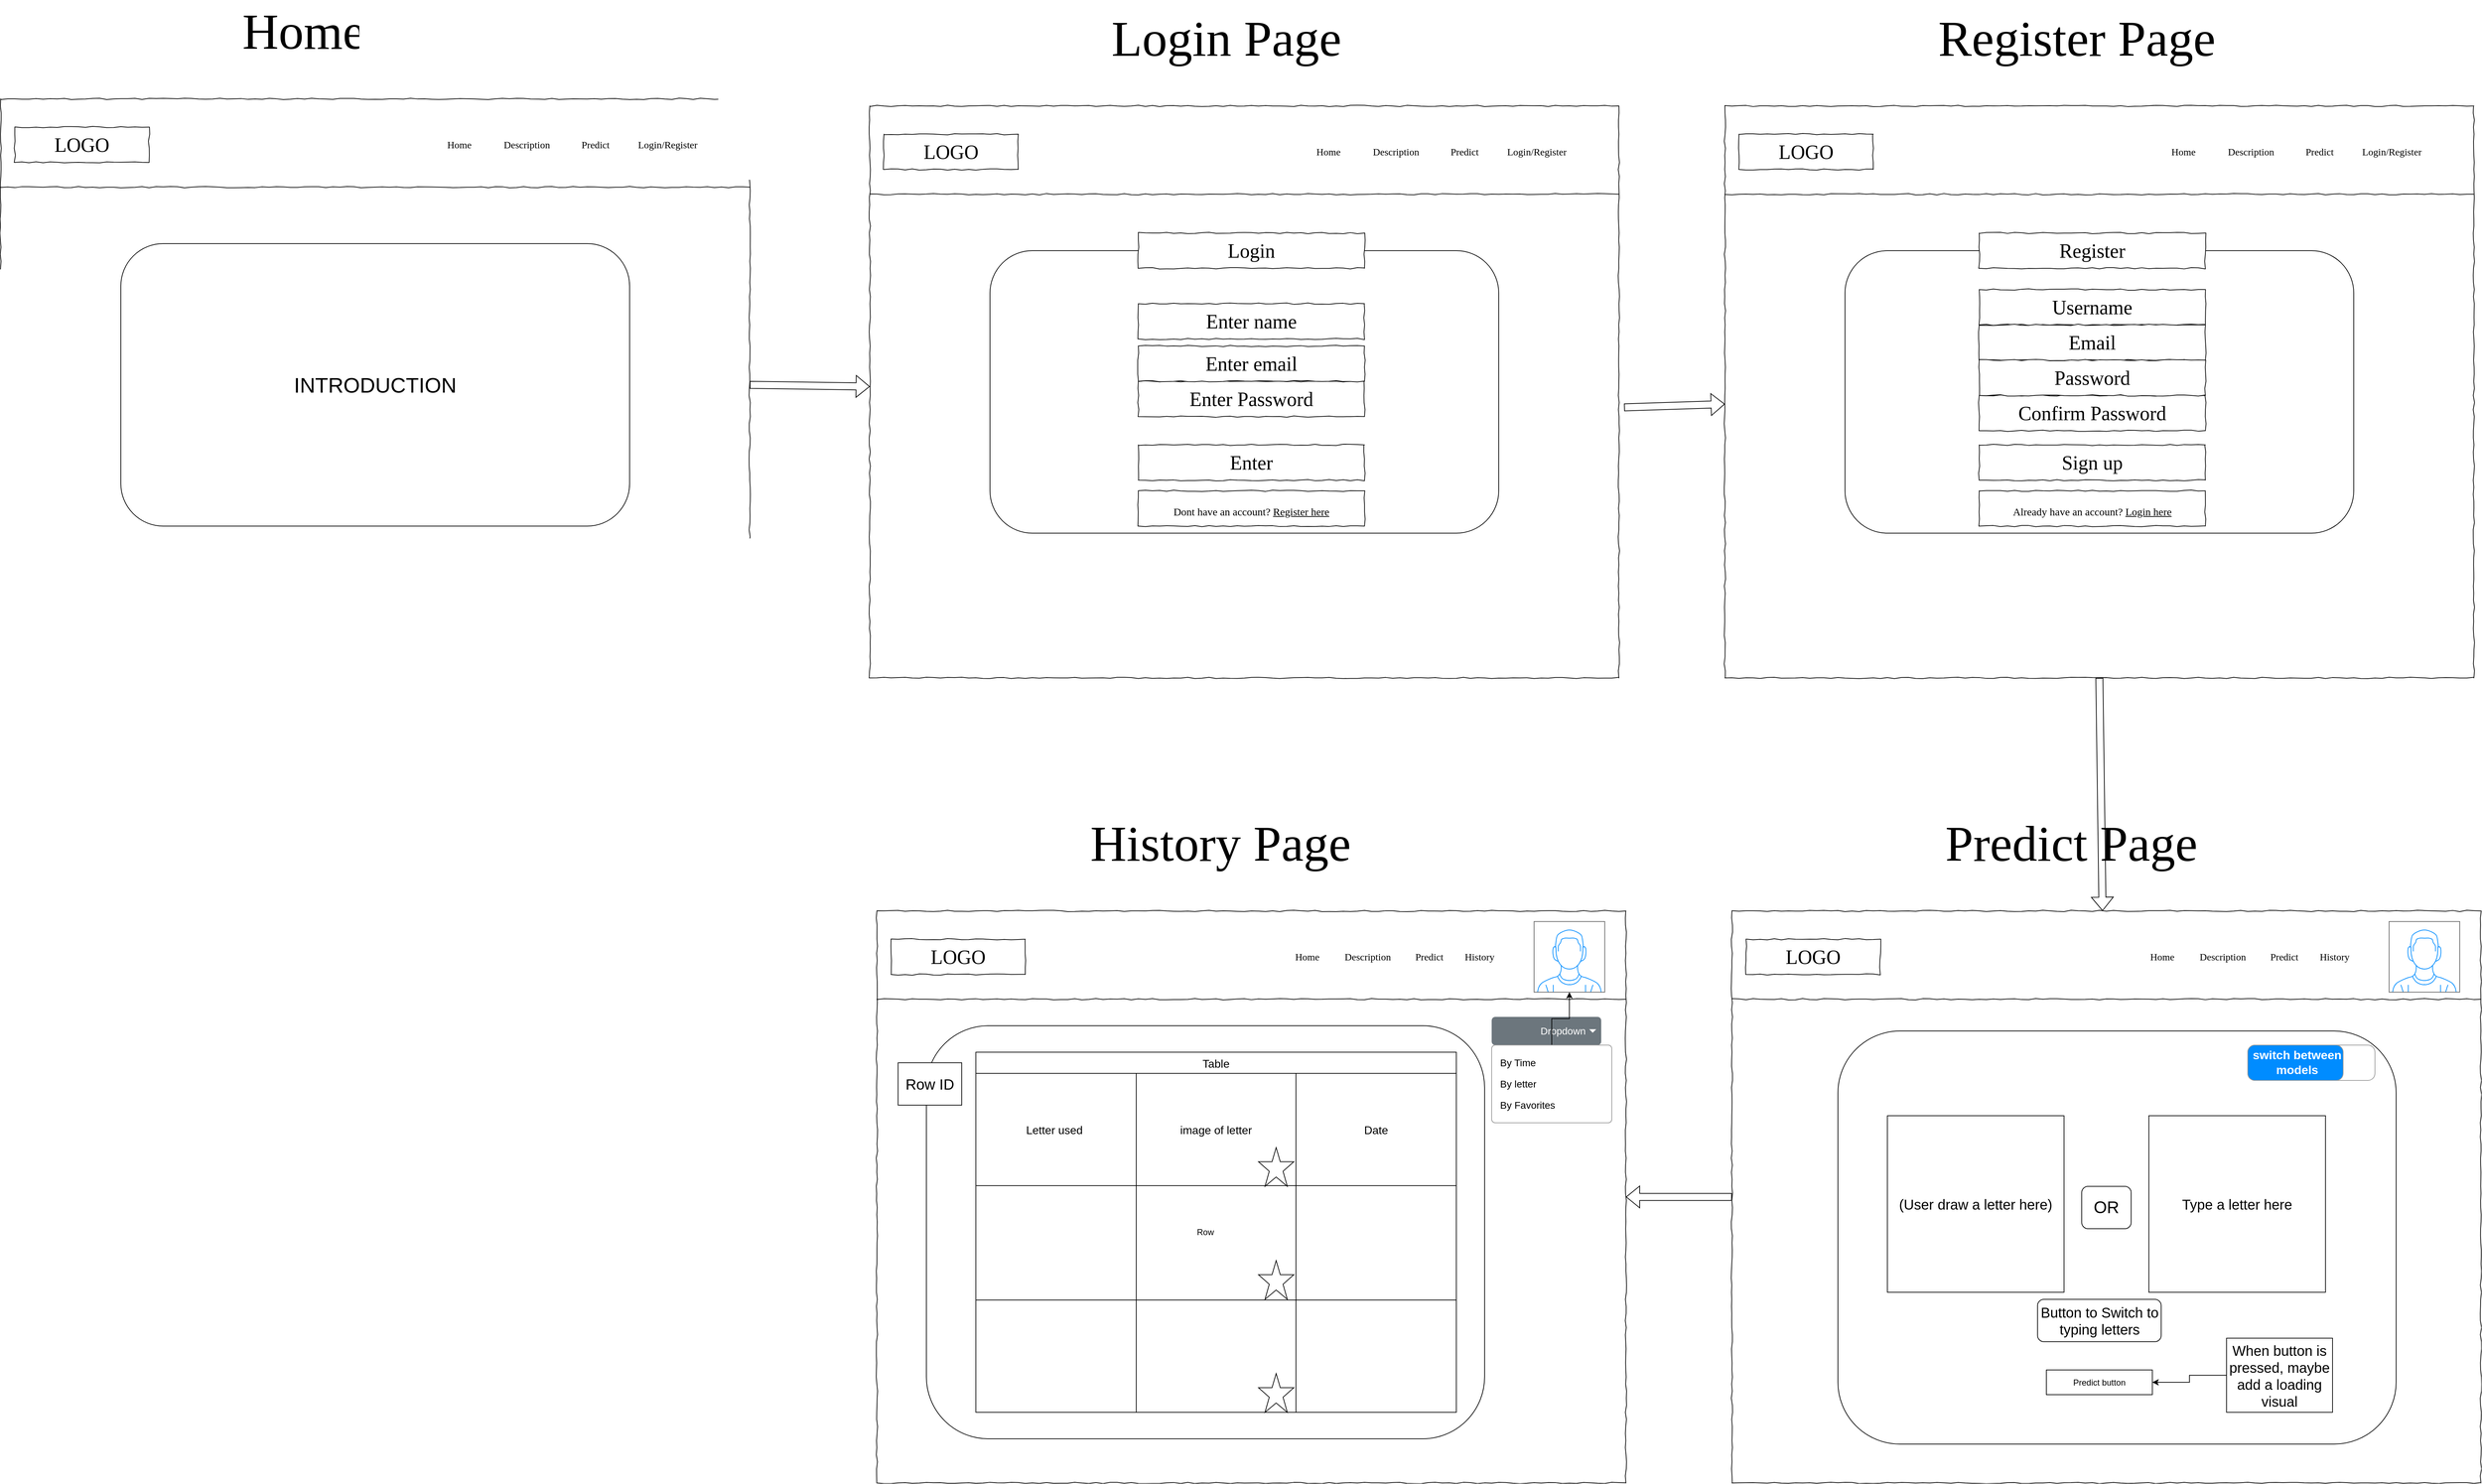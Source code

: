 <mxfile version="25.0.1">
  <diagram name="Page-1" id="03018318-947c-dd8e-b7a3-06fadd420f32">
    <mxGraphModel dx="3816" dy="3082" grid="1" gridSize="10" guides="1" tooltips="1" connect="1" arrows="1" fold="1" page="1" pageScale="1" pageWidth="1100" pageHeight="850" background="none" math="0" shadow="0">
      <root>
        <mxCell id="0" />
        <mxCell id="1" parent="0" />
        <mxCell id="677b7b8949515195-1" value="" style="whiteSpace=wrap;html=1;rounded=0;shadow=0;labelBackgroundColor=none;strokeColor=#000000;strokeWidth=1;fillColor=none;fontFamily=Verdana;fontSize=12;fontColor=#000000;align=center;comic=1;" parent="1" vertex="1">
          <mxGeometry x="20" y="20" width="1060" height="810" as="geometry" />
        </mxCell>
        <mxCell id="677b7b8949515195-2" value="LOGO" style="whiteSpace=wrap;html=1;rounded=0;shadow=0;labelBackgroundColor=none;strokeWidth=1;fontFamily=Verdana;fontSize=28;align=center;comic=1;" parent="1" vertex="1">
          <mxGeometry x="40" y="60" width="190" height="50" as="geometry" />
        </mxCell>
        <mxCell id="677b7b8949515195-9" value="" style="line;strokeWidth=1;html=1;rounded=0;shadow=0;labelBackgroundColor=none;fillColor=none;fontFamily=Verdana;fontSize=14;fontColor=#000000;align=center;comic=1;" parent="1" vertex="1">
          <mxGeometry x="20" y="140" width="1060" height="10" as="geometry" />
        </mxCell>
        <mxCell id="677b7b8949515195-11" value="Home" style="text;html=1;points=[];align=left;verticalAlign=top;spacingTop=-4;fontSize=14;fontFamily=Verdana" parent="1" vertex="1">
          <mxGeometry x="650" y="75" width="60" height="20" as="geometry" />
        </mxCell>
        <mxCell id="iwMQm0nN6DJT6xkvxcOJ-1" value="Login/Register" style="text;html=1;points=[];align=left;verticalAlign=top;spacingTop=-4;fontSize=14;fontFamily=Verdana" vertex="1" parent="1">
          <mxGeometry x="920" y="75" width="110" height="20" as="geometry" />
        </mxCell>
        <mxCell id="iwMQm0nN6DJT6xkvxcOJ-8" value="&lt;font style=&quot;font-size: 71px;&quot;&gt;Home Page&lt;/font&gt;" style="text;html=1;points=[];align=left;verticalAlign=top;spacingTop=-4;fontSize=14;fontFamily=Verdana" vertex="1" parent="1">
          <mxGeometry x="360" y="-120" width="420" height="100" as="geometry" />
        </mxCell>
        <mxCell id="iwMQm0nN6DJT6xkvxcOJ-9" value="Description" style="text;html=1;points=[];align=left;verticalAlign=top;spacingTop=-4;fontSize=14;fontFamily=Verdana" vertex="1" parent="1">
          <mxGeometry x="730" y="75" width="90" height="20" as="geometry" />
        </mxCell>
        <mxCell id="iwMQm0nN6DJT6xkvxcOJ-11" value="&lt;font style=&quot;font-size: 30px;&quot;&gt;INTRODUCTION&lt;/font&gt;" style="rounded=1;whiteSpace=wrap;html=1;" vertex="1" parent="1">
          <mxGeometry x="190" y="225" width="720" height="400" as="geometry" />
        </mxCell>
        <mxCell id="iwMQm0nN6DJT6xkvxcOJ-13" value="" style="whiteSpace=wrap;html=1;rounded=0;shadow=0;labelBackgroundColor=none;strokeColor=#000000;strokeWidth=1;fillColor=none;fontFamily=Verdana;fontSize=12;fontColor=#000000;align=center;comic=1;" vertex="1" parent="1">
          <mxGeometry x="1250" y="30" width="1060" height="810" as="geometry" />
        </mxCell>
        <mxCell id="iwMQm0nN6DJT6xkvxcOJ-14" value="LOGO" style="whiteSpace=wrap;html=1;rounded=0;shadow=0;labelBackgroundColor=none;strokeWidth=1;fontFamily=Verdana;fontSize=28;align=center;comic=1;" vertex="1" parent="1">
          <mxGeometry x="1270" y="70" width="190" height="50" as="geometry" />
        </mxCell>
        <mxCell id="iwMQm0nN6DJT6xkvxcOJ-15" value="" style="line;strokeWidth=1;html=1;rounded=0;shadow=0;labelBackgroundColor=none;fillColor=none;fontFamily=Verdana;fontSize=14;fontColor=#000000;align=center;comic=1;" vertex="1" parent="1">
          <mxGeometry x="1250" y="150" width="1060" height="10" as="geometry" />
        </mxCell>
        <mxCell id="iwMQm0nN6DJT6xkvxcOJ-16" value="Home" style="text;html=1;points=[];align=left;verticalAlign=top;spacingTop=-4;fontSize=14;fontFamily=Verdana" vertex="1" parent="1">
          <mxGeometry x="1880" y="85" width="60" height="20" as="geometry" />
        </mxCell>
        <mxCell id="iwMQm0nN6DJT6xkvxcOJ-17" value="Login/Register" style="text;html=1;points=[];align=left;verticalAlign=top;spacingTop=-4;fontSize=14;fontFamily=Verdana" vertex="1" parent="1">
          <mxGeometry x="2150" y="85" width="110" height="20" as="geometry" />
        </mxCell>
        <mxCell id="iwMQm0nN6DJT6xkvxcOJ-18" value="&lt;font style=&quot;font-size: 71px;&quot;&gt;Login Page&lt;/font&gt;" style="text;html=1;points=[];align=left;verticalAlign=top;spacingTop=-4;fontSize=14;fontFamily=Verdana" vertex="1" parent="1">
          <mxGeometry x="1590" y="-110" width="420" height="100" as="geometry" />
        </mxCell>
        <mxCell id="iwMQm0nN6DJT6xkvxcOJ-19" value="Description" style="text;html=1;points=[];align=left;verticalAlign=top;spacingTop=-4;fontSize=14;fontFamily=Verdana" vertex="1" parent="1">
          <mxGeometry x="1960" y="85" width="90" height="20" as="geometry" />
        </mxCell>
        <mxCell id="iwMQm0nN6DJT6xkvxcOJ-20" value="" style="rounded=1;whiteSpace=wrap;html=1;" vertex="1" parent="1">
          <mxGeometry x="1420" y="235" width="720" height="400" as="geometry" />
        </mxCell>
        <mxCell id="iwMQm0nN6DJT6xkvxcOJ-21" value="" style="whiteSpace=wrap;html=1;rounded=0;shadow=0;labelBackgroundColor=none;strokeColor=#000000;strokeWidth=1;fillColor=none;fontFamily=Verdana;fontSize=12;fontColor=#000000;align=center;comic=1;" vertex="1" parent="1">
          <mxGeometry x="2460" y="30" width="1060" height="810" as="geometry" />
        </mxCell>
        <mxCell id="iwMQm0nN6DJT6xkvxcOJ-22" value="LOGO" style="whiteSpace=wrap;html=1;rounded=0;shadow=0;labelBackgroundColor=none;strokeWidth=1;fontFamily=Verdana;fontSize=28;align=center;comic=1;" vertex="1" parent="1">
          <mxGeometry x="2480" y="70" width="190" height="50" as="geometry" />
        </mxCell>
        <mxCell id="iwMQm0nN6DJT6xkvxcOJ-23" value="" style="line;strokeWidth=1;html=1;rounded=0;shadow=0;labelBackgroundColor=none;fillColor=none;fontFamily=Verdana;fontSize=14;fontColor=#000000;align=center;comic=1;" vertex="1" parent="1">
          <mxGeometry x="2460" y="150" width="1060" height="10" as="geometry" />
        </mxCell>
        <mxCell id="iwMQm0nN6DJT6xkvxcOJ-24" value="Home" style="text;html=1;points=[];align=left;verticalAlign=top;spacingTop=-4;fontSize=14;fontFamily=Verdana" vertex="1" parent="1">
          <mxGeometry x="3090" y="85" width="60" height="20" as="geometry" />
        </mxCell>
        <mxCell id="iwMQm0nN6DJT6xkvxcOJ-25" value="Login/Register" style="text;html=1;points=[];align=left;verticalAlign=top;spacingTop=-4;fontSize=14;fontFamily=Verdana" vertex="1" parent="1">
          <mxGeometry x="3360" y="85" width="110" height="20" as="geometry" />
        </mxCell>
        <mxCell id="iwMQm0nN6DJT6xkvxcOJ-26" value="&lt;font style=&quot;font-size: 71px;&quot;&gt;Register Page&lt;/font&gt;" style="text;html=1;points=[];align=left;verticalAlign=top;spacingTop=-4;fontSize=14;fontFamily=Verdana" vertex="1" parent="1">
          <mxGeometry x="2760" y="-110" width="420" height="100" as="geometry" />
        </mxCell>
        <mxCell id="iwMQm0nN6DJT6xkvxcOJ-27" value="Description" style="text;html=1;points=[];align=left;verticalAlign=top;spacingTop=-4;fontSize=14;fontFamily=Verdana" vertex="1" parent="1">
          <mxGeometry x="3170" y="85" width="90" height="20" as="geometry" />
        </mxCell>
        <mxCell id="iwMQm0nN6DJT6xkvxcOJ-28" value="" style="rounded=1;whiteSpace=wrap;html=1;" vertex="1" parent="1">
          <mxGeometry x="2630" y="235" width="720" height="400" as="geometry" />
        </mxCell>
        <mxCell id="iwMQm0nN6DJT6xkvxcOJ-30" value="" style="shape=flexArrow;endArrow=classic;html=1;rounded=0;exitX=1;exitY=0.5;exitDx=0;exitDy=0;" edge="1" parent="1" source="677b7b8949515195-1" target="iwMQm0nN6DJT6xkvxcOJ-13">
          <mxGeometry width="50" height="50" relative="1" as="geometry">
            <mxPoint x="1130" y="530" as="sourcePoint" />
            <mxPoint x="1180" y="480" as="targetPoint" />
          </mxGeometry>
        </mxCell>
        <mxCell id="iwMQm0nN6DJT6xkvxcOJ-31" value="Enter name" style="whiteSpace=wrap;html=1;rounded=0;shadow=0;labelBackgroundColor=none;strokeWidth=1;fontFamily=Verdana;fontSize=28;align=center;comic=1;" vertex="1" parent="1">
          <mxGeometry x="1630" y="310" width="320" height="50" as="geometry" />
        </mxCell>
        <mxCell id="iwMQm0nN6DJT6xkvxcOJ-32" value="Login" style="whiteSpace=wrap;html=1;rounded=0;shadow=0;labelBackgroundColor=none;strokeWidth=1;fontFamily=Verdana;fontSize=28;align=center;comic=1;" vertex="1" parent="1">
          <mxGeometry x="1630" y="210" width="320" height="50" as="geometry" />
        </mxCell>
        <mxCell id="iwMQm0nN6DJT6xkvxcOJ-33" value="Enter Password" style="whiteSpace=wrap;html=1;rounded=0;shadow=0;labelBackgroundColor=none;strokeWidth=1;fontFamily=Verdana;fontSize=28;align=center;comic=1;" vertex="1" parent="1">
          <mxGeometry x="1630" y="420" width="320" height="50" as="geometry" />
        </mxCell>
        <mxCell id="iwMQm0nN6DJT6xkvxcOJ-34" value="Enter" style="whiteSpace=wrap;html=1;rounded=0;shadow=0;labelBackgroundColor=none;strokeWidth=1;fontFamily=Verdana;fontSize=28;align=center;comic=1;" vertex="1" parent="1">
          <mxGeometry x="1630" y="510" width="320" height="50" as="geometry" />
        </mxCell>
        <mxCell id="iwMQm0nN6DJT6xkvxcOJ-35" value="Predict" style="text;html=1;points=[];align=left;verticalAlign=top;spacingTop=-4;fontSize=14;fontFamily=Verdana" vertex="1" parent="1">
          <mxGeometry x="840" y="75" width="60" height="20" as="geometry" />
        </mxCell>
        <mxCell id="iwMQm0nN6DJT6xkvxcOJ-37" value="Predict" style="text;html=1;points=[];align=left;verticalAlign=top;spacingTop=-4;fontSize=14;fontFamily=Verdana" vertex="1" parent="1">
          <mxGeometry x="2070" y="85" width="60" height="20" as="geometry" />
        </mxCell>
        <mxCell id="iwMQm0nN6DJT6xkvxcOJ-38" value="Predict" style="text;html=1;points=[];align=left;verticalAlign=top;spacingTop=-4;fontSize=14;fontFamily=Verdana" vertex="1" parent="1">
          <mxGeometry x="3280" y="85" width="60" height="20" as="geometry" />
        </mxCell>
        <mxCell id="iwMQm0nN6DJT6xkvxcOJ-40" value="Enter email" style="whiteSpace=wrap;html=1;rounded=0;shadow=0;labelBackgroundColor=none;strokeWidth=1;fontFamily=Verdana;fontSize=28;align=center;comic=1;" vertex="1" parent="1">
          <mxGeometry x="1630" y="370" width="320" height="50" as="geometry" />
        </mxCell>
        <mxCell id="iwMQm0nN6DJT6xkvxcOJ-41" value="&lt;font style=&quot;font-size: 15px;&quot;&gt;Dont have an account? &lt;u&gt;Register here&lt;/u&gt;&lt;/font&gt;" style="whiteSpace=wrap;html=1;rounded=0;shadow=0;labelBackgroundColor=none;strokeWidth=1;fontFamily=Verdana;fontSize=28;align=center;comic=1;" vertex="1" parent="1">
          <mxGeometry x="1630" y="575" width="320" height="50" as="geometry" />
        </mxCell>
        <mxCell id="iwMQm0nN6DJT6xkvxcOJ-42" value="Register" style="whiteSpace=wrap;html=1;rounded=0;shadow=0;labelBackgroundColor=none;strokeWidth=1;fontFamily=Verdana;fontSize=28;align=center;comic=1;" vertex="1" parent="1">
          <mxGeometry x="2820" y="210" width="320" height="50" as="geometry" />
        </mxCell>
        <mxCell id="iwMQm0nN6DJT6xkvxcOJ-44" value="Username" style="whiteSpace=wrap;html=1;rounded=0;shadow=0;labelBackgroundColor=none;strokeWidth=1;fontFamily=Verdana;fontSize=28;align=center;comic=1;" vertex="1" parent="1">
          <mxGeometry x="2820" y="290" width="320" height="50" as="geometry" />
        </mxCell>
        <mxCell id="iwMQm0nN6DJT6xkvxcOJ-45" value="Confirm Password" style="whiteSpace=wrap;html=1;rounded=0;shadow=0;labelBackgroundColor=none;strokeWidth=1;fontFamily=Verdana;fontSize=28;align=center;comic=1;" vertex="1" parent="1">
          <mxGeometry x="2820" y="440" width="320" height="50" as="geometry" />
        </mxCell>
        <mxCell id="iwMQm0nN6DJT6xkvxcOJ-46" value="Email" style="whiteSpace=wrap;html=1;rounded=0;shadow=0;labelBackgroundColor=none;strokeWidth=1;fontFamily=Verdana;fontSize=28;align=center;comic=1;" vertex="1" parent="1">
          <mxGeometry x="2820" y="340" width="320" height="50" as="geometry" />
        </mxCell>
        <mxCell id="iwMQm0nN6DJT6xkvxcOJ-47" value="Password" style="whiteSpace=wrap;html=1;rounded=0;shadow=0;labelBackgroundColor=none;strokeWidth=1;fontFamily=Verdana;fontSize=28;align=center;comic=1;" vertex="1" parent="1">
          <mxGeometry x="2820" y="390" width="320" height="50" as="geometry" />
        </mxCell>
        <mxCell id="iwMQm0nN6DJT6xkvxcOJ-49" value="Sign up" style="whiteSpace=wrap;html=1;rounded=0;shadow=0;labelBackgroundColor=none;strokeWidth=1;fontFamily=Verdana;fontSize=28;align=center;comic=1;" vertex="1" parent="1">
          <mxGeometry x="2820" y="510" width="320" height="50" as="geometry" />
        </mxCell>
        <mxCell id="iwMQm0nN6DJT6xkvxcOJ-50" value="&lt;span style=&quot;font-size: 15px;&quot;&gt;Already have an account? &lt;u&gt;Login here&lt;/u&gt;&lt;/span&gt;" style="whiteSpace=wrap;html=1;rounded=0;shadow=0;labelBackgroundColor=none;strokeWidth=1;fontFamily=Verdana;fontSize=28;align=center;comic=1;" vertex="1" parent="1">
          <mxGeometry x="2820" y="575" width="320" height="50" as="geometry" />
        </mxCell>
        <mxCell id="iwMQm0nN6DJT6xkvxcOJ-51" value="" style="whiteSpace=wrap;html=1;rounded=0;shadow=0;labelBackgroundColor=none;strokeColor=#000000;strokeWidth=1;fillColor=none;fontFamily=Verdana;fontSize=12;fontColor=#000000;align=center;comic=1;" vertex="1" parent="1">
          <mxGeometry x="2470" y="1170" width="1060" height="810" as="geometry" />
        </mxCell>
        <mxCell id="iwMQm0nN6DJT6xkvxcOJ-52" value="LOGO" style="whiteSpace=wrap;html=1;rounded=0;shadow=0;labelBackgroundColor=none;strokeWidth=1;fontFamily=Verdana;fontSize=28;align=center;comic=1;" vertex="1" parent="1">
          <mxGeometry x="2490" y="1210" width="190" height="50" as="geometry" />
        </mxCell>
        <mxCell id="iwMQm0nN6DJT6xkvxcOJ-53" value="" style="line;strokeWidth=1;html=1;rounded=0;shadow=0;labelBackgroundColor=none;fillColor=none;fontFamily=Verdana;fontSize=14;fontColor=#000000;align=center;comic=1;" vertex="1" parent="1">
          <mxGeometry x="2470" y="1290" width="1060" height="10" as="geometry" />
        </mxCell>
        <mxCell id="iwMQm0nN6DJT6xkvxcOJ-54" value="Home" style="text;html=1;points=[];align=left;verticalAlign=top;spacingTop=-4;fontSize=14;fontFamily=Verdana" vertex="1" parent="1">
          <mxGeometry x="3060" y="1225" width="60" height="20" as="geometry" />
        </mxCell>
        <mxCell id="iwMQm0nN6DJT6xkvxcOJ-56" value="&lt;font style=&quot;font-size: 71px;&quot;&gt;Predict Page&lt;/font&gt;" style="text;html=1;points=[];align=left;verticalAlign=top;spacingTop=-4;fontSize=14;fontFamily=Verdana" vertex="1" parent="1">
          <mxGeometry x="2770" y="1030" width="420" height="100" as="geometry" />
        </mxCell>
        <mxCell id="iwMQm0nN6DJT6xkvxcOJ-57" value="Description" style="text;html=1;points=[];align=left;verticalAlign=top;spacingTop=-4;fontSize=14;fontFamily=Verdana" vertex="1" parent="1">
          <mxGeometry x="3130" y="1225" width="90" height="20" as="geometry" />
        </mxCell>
        <mxCell id="iwMQm0nN6DJT6xkvxcOJ-58" value="" style="rounded=1;whiteSpace=wrap;html=1;" vertex="1" parent="1">
          <mxGeometry x="2620" y="1340" width="790" height="585" as="geometry" />
        </mxCell>
        <mxCell id="iwMQm0nN6DJT6xkvxcOJ-59" value="Predict" style="text;html=1;points=[];align=left;verticalAlign=top;spacingTop=-4;fontSize=14;fontFamily=Verdana" vertex="1" parent="1">
          <mxGeometry x="3230" y="1225" width="60" height="20" as="geometry" />
        </mxCell>
        <mxCell id="iwMQm0nN6DJT6xkvxcOJ-67" value="" style="verticalLabelPosition=bottom;shadow=0;dashed=0;align=center;html=1;verticalAlign=top;strokeWidth=1;shape=mxgraph.mockup.containers.userMale;strokeColor=#666666;strokeColor2=#008cff;" vertex="1" parent="1">
          <mxGeometry x="3400" y="1185" width="100" height="100" as="geometry" />
        </mxCell>
        <mxCell id="iwMQm0nN6DJT6xkvxcOJ-68" value="History" style="text;html=1;points=[];align=left;verticalAlign=top;spacingTop=-4;fontSize=14;fontFamily=Verdana" vertex="1" parent="1">
          <mxGeometry x="3300" y="1225" width="60" height="20" as="geometry" />
        </mxCell>
        <mxCell id="iwMQm0nN6DJT6xkvxcOJ-69" value="switch between models" style="strokeWidth=1;shadow=0;dashed=0;align=center;html=1;shape=mxgraph.mockup.buttons.onOffButton;gradientColor=none;strokeColor=#999999;buttonState=on;fillColor2=#008cff;fontColor=#ffffff;fontSize=17;mainText=;spacingRight=40;fontStyle=1;whiteSpace=wrap;" vertex="1" parent="1">
          <mxGeometry x="3200" y="1360" width="180" height="50" as="geometry" />
        </mxCell>
        <mxCell id="iwMQm0nN6DJT6xkvxcOJ-71" value="&lt;font style=&quot;font-size: 20px;&quot;&gt;(User draw a letter here)&lt;/font&gt;" style="whiteSpace=wrap;html=1;aspect=fixed;rotation=0;" vertex="1" parent="1">
          <mxGeometry x="2690" y="1460" width="250" height="250" as="geometry" />
        </mxCell>
        <mxCell id="iwMQm0nN6DJT6xkvxcOJ-72" value="&lt;font style=&quot;font-size: 20px;&quot;&gt;Button to Switch to typing letters&lt;/font&gt;" style="rounded=1;whiteSpace=wrap;html=1;" vertex="1" parent="1">
          <mxGeometry x="2902.5" y="1720" width="175" height="60" as="geometry" />
        </mxCell>
        <mxCell id="iwMQm0nN6DJT6xkvxcOJ-74" value="Predict button" style="rounded=0;whiteSpace=wrap;html=1;" vertex="1" parent="1">
          <mxGeometry x="2915" y="1820" width="150" height="35" as="geometry" />
        </mxCell>
        <mxCell id="iwMQm0nN6DJT6xkvxcOJ-75" value="&lt;font style=&quot;font-size: 24px;&quot;&gt;OR&lt;/font&gt;" style="rounded=1;whiteSpace=wrap;html=1;" vertex="1" parent="1">
          <mxGeometry x="2965" y="1560" width="70" height="60" as="geometry" />
        </mxCell>
        <mxCell id="iwMQm0nN6DJT6xkvxcOJ-94" value="&lt;span style=&quot;font-size: 20px;&quot;&gt;Type a letter here&lt;/span&gt;" style="whiteSpace=wrap;html=1;aspect=fixed;rotation=0;" vertex="1" parent="1">
          <mxGeometry x="3060" y="1460" width="250" height="250" as="geometry" />
        </mxCell>
        <mxCell id="iwMQm0nN6DJT6xkvxcOJ-96" value="" style="whiteSpace=wrap;html=1;rounded=0;shadow=0;labelBackgroundColor=none;strokeColor=#000000;strokeWidth=1;fillColor=none;fontFamily=Verdana;fontSize=12;fontColor=#000000;align=center;comic=1;" vertex="1" parent="1">
          <mxGeometry x="1260" y="1170" width="1060" height="810" as="geometry" />
        </mxCell>
        <mxCell id="iwMQm0nN6DJT6xkvxcOJ-97" value="LOGO" style="whiteSpace=wrap;html=1;rounded=0;shadow=0;labelBackgroundColor=none;strokeWidth=1;fontFamily=Verdana;fontSize=28;align=center;comic=1;" vertex="1" parent="1">
          <mxGeometry x="1280" y="1210" width="190" height="50" as="geometry" />
        </mxCell>
        <mxCell id="iwMQm0nN6DJT6xkvxcOJ-98" value="" style="line;strokeWidth=1;html=1;rounded=0;shadow=0;labelBackgroundColor=none;fillColor=none;fontFamily=Verdana;fontSize=14;fontColor=#000000;align=center;comic=1;" vertex="1" parent="1">
          <mxGeometry x="1260" y="1290" width="1060" height="10" as="geometry" />
        </mxCell>
        <mxCell id="iwMQm0nN6DJT6xkvxcOJ-99" value="Home" style="text;html=1;points=[];align=left;verticalAlign=top;spacingTop=-4;fontSize=14;fontFamily=Verdana" vertex="1" parent="1">
          <mxGeometry x="1850" y="1225" width="60" height="20" as="geometry" />
        </mxCell>
        <mxCell id="iwMQm0nN6DJT6xkvxcOJ-100" value="&lt;font style=&quot;font-size: 71px;&quot;&gt;History Page&lt;/font&gt;" style="text;html=1;points=[];align=left;verticalAlign=top;spacingTop=-4;fontSize=14;fontFamily=Verdana" vertex="1" parent="1">
          <mxGeometry x="1560" y="1030" width="420" height="100" as="geometry" />
        </mxCell>
        <mxCell id="iwMQm0nN6DJT6xkvxcOJ-101" value="Description" style="text;html=1;points=[];align=left;verticalAlign=top;spacingTop=-4;fontSize=14;fontFamily=Verdana" vertex="1" parent="1">
          <mxGeometry x="1920" y="1225" width="90" height="20" as="geometry" />
        </mxCell>
        <mxCell id="iwMQm0nN6DJT6xkvxcOJ-102" value="Row" style="rounded=1;whiteSpace=wrap;html=1;" vertex="1" parent="1">
          <mxGeometry x="1330" y="1332.5" width="790" height="585" as="geometry" />
        </mxCell>
        <mxCell id="iwMQm0nN6DJT6xkvxcOJ-103" value="Predict" style="text;html=1;points=[];align=left;verticalAlign=top;spacingTop=-4;fontSize=14;fontFamily=Verdana" vertex="1" parent="1">
          <mxGeometry x="2020" y="1225" width="60" height="20" as="geometry" />
        </mxCell>
        <mxCell id="iwMQm0nN6DJT6xkvxcOJ-104" value="" style="verticalLabelPosition=bottom;shadow=0;dashed=0;align=center;html=1;verticalAlign=top;strokeWidth=1;shape=mxgraph.mockup.containers.userMale;strokeColor=#666666;strokeColor2=#008cff;" vertex="1" parent="1">
          <mxGeometry x="2190" y="1185" width="100" height="100" as="geometry" />
        </mxCell>
        <mxCell id="iwMQm0nN6DJT6xkvxcOJ-105" value="History" style="text;html=1;points=[];align=left;verticalAlign=top;spacingTop=-4;fontSize=14;fontFamily=Verdana" vertex="1" parent="1">
          <mxGeometry x="2090" y="1225" width="60" height="20" as="geometry" />
        </mxCell>
        <mxCell id="iwMQm0nN6DJT6xkvxcOJ-112" value="Table" style="shape=table;startSize=30;container=1;collapsible=0;childLayout=tableLayout;strokeColor=default;fontSize=16;" vertex="1" parent="1">
          <mxGeometry x="1400" y="1370" width="680" height="510" as="geometry" />
        </mxCell>
        <mxCell id="iwMQm0nN6DJT6xkvxcOJ-113" value="" style="shape=tableRow;horizontal=0;startSize=0;swimlaneHead=0;swimlaneBody=0;strokeColor=inherit;top=0;left=0;bottom=0;right=0;collapsible=0;dropTarget=0;fillColor=none;points=[[0,0.5],[1,0.5]];portConstraint=eastwest;fontSize=16;" vertex="1" parent="iwMQm0nN6DJT6xkvxcOJ-112">
          <mxGeometry y="30" width="680" height="159" as="geometry" />
        </mxCell>
        <mxCell id="iwMQm0nN6DJT6xkvxcOJ-114" value="Letter used&amp;nbsp;" style="shape=partialRectangle;html=1;whiteSpace=wrap;connectable=0;strokeColor=inherit;overflow=hidden;fillColor=none;top=0;left=0;bottom=0;right=0;pointerEvents=1;fontSize=16;" vertex="1" parent="iwMQm0nN6DJT6xkvxcOJ-113">
          <mxGeometry width="227" height="159" as="geometry">
            <mxRectangle width="227" height="159" as="alternateBounds" />
          </mxGeometry>
        </mxCell>
        <mxCell id="iwMQm0nN6DJT6xkvxcOJ-115" value="image of letter" style="shape=partialRectangle;html=1;whiteSpace=wrap;connectable=0;strokeColor=inherit;overflow=hidden;fillColor=none;top=0;left=0;bottom=0;right=0;pointerEvents=1;fontSize=16;" vertex="1" parent="iwMQm0nN6DJT6xkvxcOJ-113">
          <mxGeometry x="227" width="226" height="159" as="geometry">
            <mxRectangle width="226" height="159" as="alternateBounds" />
          </mxGeometry>
        </mxCell>
        <mxCell id="iwMQm0nN6DJT6xkvxcOJ-116" value="Date" style="shape=partialRectangle;html=1;whiteSpace=wrap;connectable=0;strokeColor=inherit;overflow=hidden;fillColor=none;top=0;left=0;bottom=0;right=0;pointerEvents=1;fontSize=16;" vertex="1" parent="iwMQm0nN6DJT6xkvxcOJ-113">
          <mxGeometry x="453" width="227" height="159" as="geometry">
            <mxRectangle width="227" height="159" as="alternateBounds" />
          </mxGeometry>
        </mxCell>
        <mxCell id="iwMQm0nN6DJT6xkvxcOJ-117" value="" style="shape=tableRow;horizontal=0;startSize=0;swimlaneHead=0;swimlaneBody=0;strokeColor=inherit;top=0;left=0;bottom=0;right=0;collapsible=0;dropTarget=0;fillColor=none;points=[[0,0.5],[1,0.5]];portConstraint=eastwest;fontSize=16;" vertex="1" parent="iwMQm0nN6DJT6xkvxcOJ-112">
          <mxGeometry y="189" width="680" height="162" as="geometry" />
        </mxCell>
        <mxCell id="iwMQm0nN6DJT6xkvxcOJ-118" value="" style="shape=partialRectangle;html=1;whiteSpace=wrap;connectable=0;strokeColor=inherit;overflow=hidden;fillColor=none;top=0;left=0;bottom=0;right=0;pointerEvents=1;fontSize=16;" vertex="1" parent="iwMQm0nN6DJT6xkvxcOJ-117">
          <mxGeometry width="227" height="162" as="geometry">
            <mxRectangle width="227" height="162" as="alternateBounds" />
          </mxGeometry>
        </mxCell>
        <mxCell id="iwMQm0nN6DJT6xkvxcOJ-119" value="" style="shape=partialRectangle;html=1;whiteSpace=wrap;connectable=0;strokeColor=inherit;overflow=hidden;fillColor=none;top=0;left=0;bottom=0;right=0;pointerEvents=1;fontSize=16;" vertex="1" parent="iwMQm0nN6DJT6xkvxcOJ-117">
          <mxGeometry x="227" width="226" height="162" as="geometry">
            <mxRectangle width="226" height="162" as="alternateBounds" />
          </mxGeometry>
        </mxCell>
        <mxCell id="iwMQm0nN6DJT6xkvxcOJ-120" value="" style="shape=partialRectangle;html=1;whiteSpace=wrap;connectable=0;strokeColor=inherit;overflow=hidden;fillColor=none;top=0;left=0;bottom=0;right=0;pointerEvents=1;fontSize=16;" vertex="1" parent="iwMQm0nN6DJT6xkvxcOJ-117">
          <mxGeometry x="453" width="227" height="162" as="geometry">
            <mxRectangle width="227" height="162" as="alternateBounds" />
          </mxGeometry>
        </mxCell>
        <mxCell id="iwMQm0nN6DJT6xkvxcOJ-121" value="" style="shape=tableRow;horizontal=0;startSize=0;swimlaneHead=0;swimlaneBody=0;strokeColor=inherit;top=0;left=0;bottom=0;right=0;collapsible=0;dropTarget=0;fillColor=none;points=[[0,0.5],[1,0.5]];portConstraint=eastwest;fontSize=16;" vertex="1" parent="iwMQm0nN6DJT6xkvxcOJ-112">
          <mxGeometry y="351" width="680" height="159" as="geometry" />
        </mxCell>
        <mxCell id="iwMQm0nN6DJT6xkvxcOJ-122" value="" style="shape=partialRectangle;html=1;whiteSpace=wrap;connectable=0;strokeColor=inherit;overflow=hidden;fillColor=none;top=0;left=0;bottom=0;right=0;pointerEvents=1;fontSize=16;" vertex="1" parent="iwMQm0nN6DJT6xkvxcOJ-121">
          <mxGeometry width="227" height="159" as="geometry">
            <mxRectangle width="227" height="159" as="alternateBounds" />
          </mxGeometry>
        </mxCell>
        <mxCell id="iwMQm0nN6DJT6xkvxcOJ-123" value="" style="shape=partialRectangle;html=1;whiteSpace=wrap;connectable=0;strokeColor=inherit;overflow=hidden;fillColor=none;top=0;left=0;bottom=0;right=0;pointerEvents=1;fontSize=16;" vertex="1" parent="iwMQm0nN6DJT6xkvxcOJ-121">
          <mxGeometry x="227" width="226" height="159" as="geometry">
            <mxRectangle width="226" height="159" as="alternateBounds" />
          </mxGeometry>
        </mxCell>
        <mxCell id="iwMQm0nN6DJT6xkvxcOJ-124" value="" style="shape=partialRectangle;html=1;whiteSpace=wrap;connectable=0;strokeColor=inherit;overflow=hidden;fillColor=none;top=0;left=0;bottom=0;right=0;pointerEvents=1;fontSize=16;" vertex="1" parent="iwMQm0nN6DJT6xkvxcOJ-121">
          <mxGeometry x="453" width="227" height="159" as="geometry">
            <mxRectangle width="227" height="159" as="alternateBounds" />
          </mxGeometry>
        </mxCell>
        <mxCell id="iwMQm0nN6DJT6xkvxcOJ-137" value="Dropdown" style="html=1;shadow=0;dashed=0;shape=mxgraph.bootstrap.rrect;rSize=5;strokeColor=none;strokeWidth=1;fillColor=#6C767D;fontColor=#ffffff;whiteSpace=wrap;align=right;verticalAlign=middle;fontStyle=0;fontSize=14;spacingLeft=10;spacingRight=20;" vertex="1" parent="1">
          <mxGeometry x="2130" y="1320" width="155" height="40" as="geometry" />
        </mxCell>
        <mxCell id="iwMQm0nN6DJT6xkvxcOJ-138" value="" style="shape=triangle;direction=south;fillColor=#ffffff;strokeColor=none;perimeter=none;" vertex="1" parent="iwMQm0nN6DJT6xkvxcOJ-137">
          <mxGeometry x="1" y="0.5" width="10" height="5" relative="1" as="geometry">
            <mxPoint x="-17" y="-2.5" as="offset" />
          </mxGeometry>
        </mxCell>
        <mxCell id="iwMQm0nN6DJT6xkvxcOJ-145" value="" style="edgeStyle=orthogonalEdgeStyle;rounded=0;orthogonalLoop=1;jettySize=auto;html=1;" edge="1" parent="1" source="iwMQm0nN6DJT6xkvxcOJ-139" target="iwMQm0nN6DJT6xkvxcOJ-104">
          <mxGeometry relative="1" as="geometry" />
        </mxCell>
        <mxCell id="iwMQm0nN6DJT6xkvxcOJ-139" value="" style="swimlane;container=1;shape=mxgraph.bootstrap.rrect;rSize=5;strokeColor=#999999;fillColor=#ffffff;fontStyle=0;childLayout=stackLayout;horizontal=1;startSize=0;horizontalStack=0;resizeParent=1;resizeParentMax=0;resizeLast=0;collapsible=0;marginBottom=0;whiteSpace=wrap;html=1;" vertex="1" parent="1">
          <mxGeometry x="2130" y="1360" width="170" height="110" as="geometry" />
        </mxCell>
        <mxCell id="iwMQm0nN6DJT6xkvxcOJ-140" value="" style="text;align=center;verticalAlign=middle;spacingLeft=10;spacingRight=10;overflow=hidden;points=[[0,0.5],[1,0.5]];portConstraint=eastwest;rotatable=0;whiteSpace=wrap;html=1;fontColor=inherit;" vertex="1" parent="iwMQm0nN6DJT6xkvxcOJ-139">
          <mxGeometry width="170" height="10" as="geometry" />
        </mxCell>
        <mxCell id="iwMQm0nN6DJT6xkvxcOJ-141" value="By Time" style="text;align=left;verticalAlign=middle;spacingLeft=10;spacingRight=10;overflow=hidden;points=[[0,0.5],[1,0.5]];portConstraint=eastwest;rotatable=0;whiteSpace=wrap;html=1;fontColor=inherit;fontSize=14;fontStyle=0;" vertex="1" parent="iwMQm0nN6DJT6xkvxcOJ-139">
          <mxGeometry y="10" width="170" height="30" as="geometry" />
        </mxCell>
        <mxCell id="iwMQm0nN6DJT6xkvxcOJ-142" value="By letter" style="text;align=left;verticalAlign=middle;spacingLeft=10;spacingRight=10;overflow=hidden;points=[[0,0.5],[1,0.5]];portConstraint=eastwest;rotatable=0;whiteSpace=wrap;html=1;fontColor=inherit;fontSize=14;fontStyle=0;" vertex="1" parent="iwMQm0nN6DJT6xkvxcOJ-139">
          <mxGeometry y="40" width="170" height="30" as="geometry" />
        </mxCell>
        <mxCell id="iwMQm0nN6DJT6xkvxcOJ-143" value="By Favorites" style="text;align=left;verticalAlign=middle;spacingLeft=10;spacingRight=10;overflow=hidden;points=[[0,0.5],[1,0.5]];portConstraint=eastwest;rotatable=0;whiteSpace=wrap;html=1;fontColor=inherit;fontSize=14;fontStyle=0;" vertex="1" parent="iwMQm0nN6DJT6xkvxcOJ-139">
          <mxGeometry y="70" width="170" height="30" as="geometry" />
        </mxCell>
        <mxCell id="iwMQm0nN6DJT6xkvxcOJ-144" value="" style="text;align=center;verticalAlign=middle;spacingLeft=10;spacingRight=10;overflow=hidden;points=[[0,0.5],[1,0.5]];portConstraint=eastwest;rotatable=0;whiteSpace=wrap;html=1;fontColor=inherit;" vertex="1" parent="iwMQm0nN6DJT6xkvxcOJ-139">
          <mxGeometry y="100" width="170" height="10" as="geometry" />
        </mxCell>
        <mxCell id="iwMQm0nN6DJT6xkvxcOJ-146" value="" style="verticalLabelPosition=bottom;verticalAlign=top;html=1;shape=mxgraph.basic.star" vertex="1" parent="1">
          <mxGeometry x="1800" y="1505" width="50" height="55" as="geometry" />
        </mxCell>
        <mxCell id="iwMQm0nN6DJT6xkvxcOJ-147" value="" style="verticalLabelPosition=bottom;verticalAlign=top;html=1;shape=mxgraph.basic.star" vertex="1" parent="1">
          <mxGeometry x="1800" y="1665" width="50" height="55" as="geometry" />
        </mxCell>
        <mxCell id="iwMQm0nN6DJT6xkvxcOJ-149" value="" style="verticalLabelPosition=bottom;verticalAlign=top;html=1;shape=mxgraph.basic.star" vertex="1" parent="1">
          <mxGeometry x="1800" y="1825" width="50" height="55" as="geometry" />
        </mxCell>
        <mxCell id="iwMQm0nN6DJT6xkvxcOJ-151" value="&lt;font style=&quot;font-size: 21px;&quot;&gt;Row ID&lt;/font&gt;" style="rounded=0;whiteSpace=wrap;html=1;" vertex="1" parent="1">
          <mxGeometry x="1290" y="1385" width="90" height="60" as="geometry" />
        </mxCell>
        <mxCell id="iwMQm0nN6DJT6xkvxcOJ-153" value="" style="shape=flexArrow;endArrow=classic;html=1;rounded=0;exitX=1.007;exitY=0.527;exitDx=0;exitDy=0;exitPerimeter=0;" edge="1" parent="1" source="iwMQm0nN6DJT6xkvxcOJ-13" target="iwMQm0nN6DJT6xkvxcOJ-21">
          <mxGeometry width="50" height="50" relative="1" as="geometry">
            <mxPoint x="2360" y="450" as="sourcePoint" />
            <mxPoint x="2470" y="457" as="targetPoint" />
          </mxGeometry>
        </mxCell>
        <mxCell id="iwMQm0nN6DJT6xkvxcOJ-154" value="" style="shape=flexArrow;endArrow=classic;html=1;rounded=0;exitX=0.5;exitY=1;exitDx=0;exitDy=0;" edge="1" parent="1" source="iwMQm0nN6DJT6xkvxcOJ-21" target="iwMQm0nN6DJT6xkvxcOJ-51">
          <mxGeometry width="50" height="50" relative="1" as="geometry">
            <mxPoint x="2665" y="940" as="sourcePoint" />
            <mxPoint x="2835" y="942" as="targetPoint" />
          </mxGeometry>
        </mxCell>
        <mxCell id="iwMQm0nN6DJT6xkvxcOJ-155" value="" style="shape=flexArrow;endArrow=classic;html=1;rounded=0;exitX=0;exitY=0.5;exitDx=0;exitDy=0;entryX=1;entryY=0.5;entryDx=0;entryDy=0;" edge="1" parent="1" source="iwMQm0nN6DJT6xkvxcOJ-51" target="iwMQm0nN6DJT6xkvxcOJ-96">
          <mxGeometry width="50" height="50" relative="1" as="geometry">
            <mxPoint x="2285" y="1310" as="sourcePoint" />
            <mxPoint x="2455" y="1312" as="targetPoint" />
          </mxGeometry>
        </mxCell>
        <mxCell id="iwMQm0nN6DJT6xkvxcOJ-158" value="" style="edgeStyle=orthogonalEdgeStyle;rounded=0;orthogonalLoop=1;jettySize=auto;html=1;" edge="1" parent="1" source="iwMQm0nN6DJT6xkvxcOJ-157" target="iwMQm0nN6DJT6xkvxcOJ-74">
          <mxGeometry relative="1" as="geometry" />
        </mxCell>
        <mxCell id="iwMQm0nN6DJT6xkvxcOJ-157" value="&lt;font style=&quot;font-size: 20px;&quot;&gt;When button is pressed, maybe add a loading visual&lt;/font&gt;" style="rounded=0;whiteSpace=wrap;html=1;" vertex="1" parent="1">
          <mxGeometry x="3170" y="1775" width="150" height="105" as="geometry" />
        </mxCell>
      </root>
    </mxGraphModel>
  </diagram>
</mxfile>
